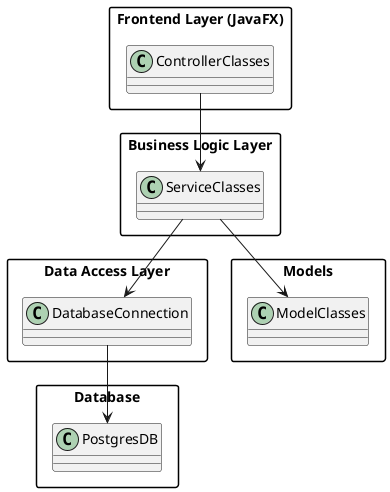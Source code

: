 @startuml
skinparam packageStyle rect
skinparam defaultTextAlignment center

'========================
' Frontend Layer (JavaFX)
'========================
package "Frontend Layer (JavaFX)" {
  class ControllerClasses
}

'========================
' Business Logic Layer
'========================
package "Business Logic Layer" {
  class ServiceClasses
}

'========================
' Data Access Layer
'========================
package "Data Access Layer" {
  class DatabaseConnection
}

'========================
' Database Layer
'========================
package "Database" {
  class PostgresDB
}

'========================
' Models (Domain Entities)
'========================
package "Models" {
  class ModelClasses
}

'========================
' Inter-Layer Interactions
'========================

ControllerClasses --> ServiceClasses
ServiceClasses --> DatabaseConnection
DatabaseConnection --> "PostgresDB"
ServiceClasses --> ModelClasses


@enduml
